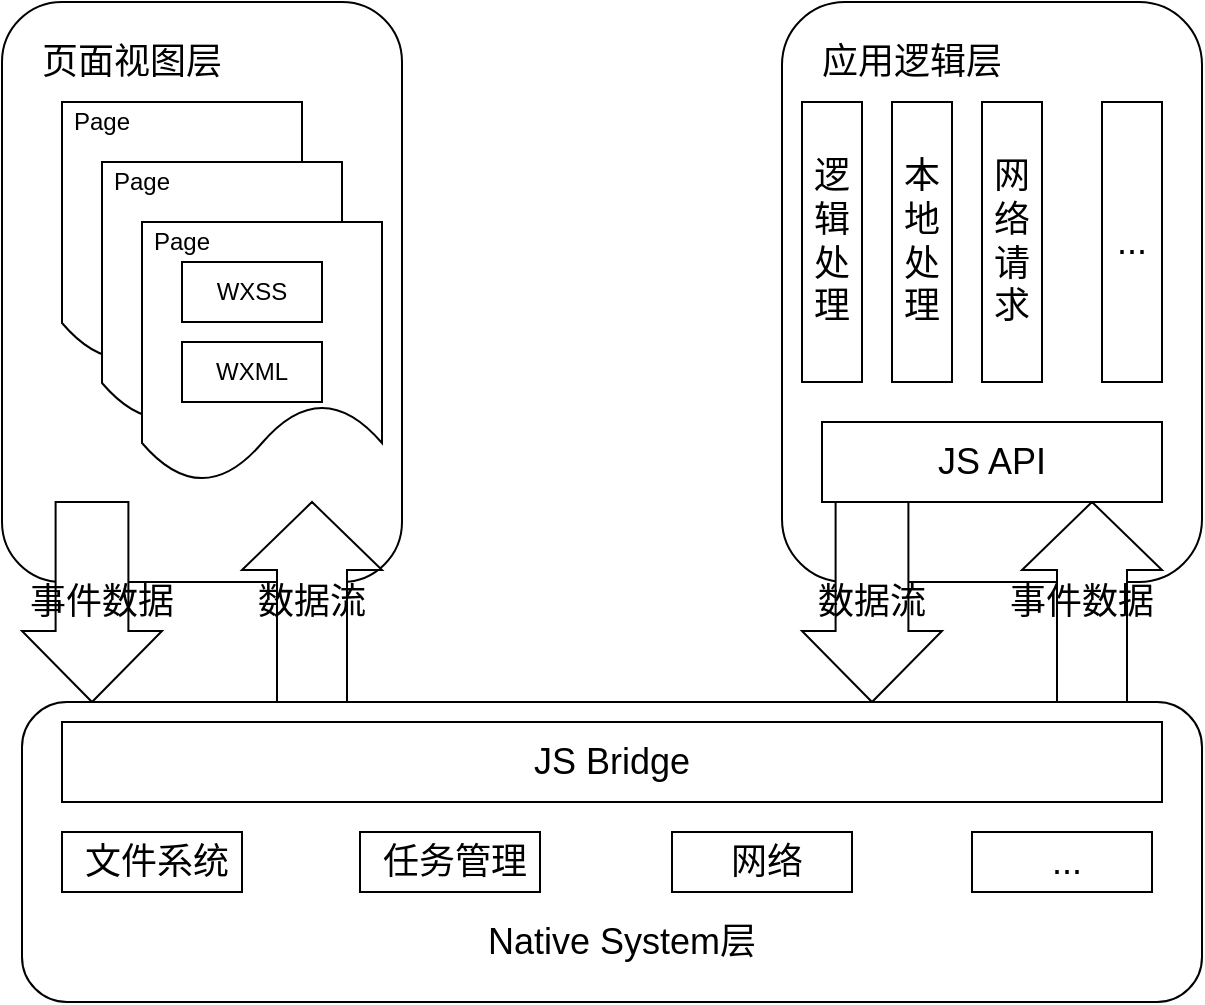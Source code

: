 <mxfile version="13.6.4" type="github">
  <diagram id="arBBFlqfjIR4IJKLDdMM" name="Page-1">
    <mxGraphModel dx="890" dy="715" grid="1" gridSize="10" guides="1" tooltips="1" connect="1" arrows="1" fold="1" page="1" pageScale="1" pageWidth="827" pageHeight="1169" math="0" shadow="0">
      <root>
        <mxCell id="0" />
        <mxCell id="1" parent="0" />
        <mxCell id="R-ma0miIVleLHsCqQN6R-13" value="" style="rounded=1;whiteSpace=wrap;html=1;" vertex="1" parent="1">
          <mxGeometry x="140" y="30" width="200" height="290" as="geometry" />
        </mxCell>
        <mxCell id="R-ma0miIVleLHsCqQN6R-3" value="" style="shape=document;whiteSpace=wrap;html=1;boundedLbl=1;" vertex="1" parent="1">
          <mxGeometry x="170" y="80" width="120" height="130" as="geometry" />
        </mxCell>
        <mxCell id="R-ma0miIVleLHsCqQN6R-2" value="Page" style="text;html=1;strokeColor=none;fillColor=none;align=center;verticalAlign=middle;whiteSpace=wrap;rounded=0;" vertex="1" parent="1">
          <mxGeometry x="170" y="80" width="40" height="20" as="geometry" />
        </mxCell>
        <mxCell id="R-ma0miIVleLHsCqQN6R-4" value="" style="shape=document;whiteSpace=wrap;html=1;boundedLbl=1;" vertex="1" parent="1">
          <mxGeometry x="190" y="110" width="120" height="130" as="geometry" />
        </mxCell>
        <mxCell id="R-ma0miIVleLHsCqQN6R-5" value="Page" style="text;html=1;strokeColor=none;fillColor=none;align=center;verticalAlign=middle;whiteSpace=wrap;rounded=0;" vertex="1" parent="1">
          <mxGeometry x="190" y="110" width="40" height="20" as="geometry" />
        </mxCell>
        <mxCell id="R-ma0miIVleLHsCqQN6R-8" value="" style="shape=document;whiteSpace=wrap;html=1;boundedLbl=1;" vertex="1" parent="1">
          <mxGeometry x="210" y="140" width="120" height="130" as="geometry" />
        </mxCell>
        <mxCell id="R-ma0miIVleLHsCqQN6R-9" value="Page" style="text;html=1;strokeColor=none;fillColor=none;align=center;verticalAlign=middle;whiteSpace=wrap;rounded=0;" vertex="1" parent="1">
          <mxGeometry x="210" y="140" width="40" height="20" as="geometry" />
        </mxCell>
        <mxCell id="R-ma0miIVleLHsCqQN6R-11" value="WXSS" style="rounded=0;whiteSpace=wrap;html=1;" vertex="1" parent="1">
          <mxGeometry x="230" y="160" width="70" height="30" as="geometry" />
        </mxCell>
        <mxCell id="R-ma0miIVleLHsCqQN6R-12" value="WXML" style="rounded=0;whiteSpace=wrap;html=1;" vertex="1" parent="1">
          <mxGeometry x="230" y="200" width="70" height="30" as="geometry" />
        </mxCell>
        <mxCell id="R-ma0miIVleLHsCqQN6R-14" value="&lt;font style=&quot;font-size: 18px&quot;&gt;页面视图层&lt;/font&gt;" style="text;html=1;strokeColor=none;fillColor=none;align=center;verticalAlign=middle;whiteSpace=wrap;rounded=0;" vertex="1" parent="1">
          <mxGeometry x="150" y="40" width="110" height="40" as="geometry" />
        </mxCell>
        <mxCell id="R-ma0miIVleLHsCqQN6R-16" style="edgeStyle=orthogonalEdgeStyle;rounded=0;orthogonalLoop=1;jettySize=auto;html=1;exitX=0.5;exitY=1;exitDx=0;exitDy=0;" edge="1" parent="1">
          <mxGeometry relative="1" as="geometry">
            <mxPoint x="240" y="260" as="sourcePoint" />
            <mxPoint x="240" y="260" as="targetPoint" />
          </mxGeometry>
        </mxCell>
        <mxCell id="R-ma0miIVleLHsCqQN6R-17" value="" style="rounded=1;whiteSpace=wrap;html=1;" vertex="1" parent="1">
          <mxGeometry x="530" y="30" width="210" height="290" as="geometry" />
        </mxCell>
        <mxCell id="R-ma0miIVleLHsCqQN6R-26" value="&lt;font style=&quot;font-size: 18px&quot;&gt;应用逻辑层&lt;/font&gt;" style="text;html=1;strokeColor=none;fillColor=none;align=center;verticalAlign=middle;whiteSpace=wrap;rounded=0;" vertex="1" parent="1">
          <mxGeometry x="540" y="40" width="110" height="40" as="geometry" />
        </mxCell>
        <mxCell id="R-ma0miIVleLHsCqQN6R-27" style="edgeStyle=orthogonalEdgeStyle;rounded=0;orthogonalLoop=1;jettySize=auto;html=1;exitX=0.5;exitY=1;exitDx=0;exitDy=0;" edge="1" parent="1" source="R-ma0miIVleLHsCqQN6R-17" target="R-ma0miIVleLHsCqQN6R-17">
          <mxGeometry relative="1" as="geometry" />
        </mxCell>
        <mxCell id="R-ma0miIVleLHsCqQN6R-28" value="&lt;font style=&quot;font-size: 18px&quot;&gt;逻辑处理&lt;/font&gt;" style="rounded=0;whiteSpace=wrap;html=1;" vertex="1" parent="1">
          <mxGeometry x="540" y="80" width="30" height="140" as="geometry" />
        </mxCell>
        <mxCell id="R-ma0miIVleLHsCqQN6R-39" value="" style="shape=singleArrow;direction=south;whiteSpace=wrap;html=1;arrowWidth=0.52;arrowSize=0.355;" vertex="1" parent="1">
          <mxGeometry x="150" y="280" width="70" height="100" as="geometry" />
        </mxCell>
        <mxCell id="R-ma0miIVleLHsCqQN6R-43" value="&lt;font style=&quot;font-size: 18px&quot;&gt;事件数据&lt;/font&gt;" style="text;html=1;strokeColor=none;fillColor=none;align=center;verticalAlign=middle;whiteSpace=wrap;rounded=0;" vertex="1" parent="1">
          <mxGeometry x="150" y="320" width="80" height="20" as="geometry" />
        </mxCell>
        <mxCell id="R-ma0miIVleLHsCqQN6R-45" style="edgeStyle=orthogonalEdgeStyle;rounded=0;orthogonalLoop=1;jettySize=auto;html=1;exitX=0.5;exitY=1;exitDx=0;exitDy=0;" edge="1" parent="1" source="R-ma0miIVleLHsCqQN6R-43" target="R-ma0miIVleLHsCqQN6R-43">
          <mxGeometry relative="1" as="geometry" />
        </mxCell>
        <mxCell id="R-ma0miIVleLHsCqQN6R-48" value="" style="shape=singleArrow;direction=south;whiteSpace=wrap;html=1;arrowWidth=0.52;arrowSize=0.355;" vertex="1" parent="1">
          <mxGeometry x="540" y="280" width="70" height="100" as="geometry" />
        </mxCell>
        <mxCell id="R-ma0miIVleLHsCqQN6R-49" value="" style="shape=singleArrow;direction=north;whiteSpace=wrap;html=1;arrowWidth=0.5;arrowSize=0.34;" vertex="1" parent="1">
          <mxGeometry x="260" y="280" width="70" height="100" as="geometry" />
        </mxCell>
        <mxCell id="R-ma0miIVleLHsCqQN6R-50" value="&lt;font size=&quot;4&quot;&gt;数据流&lt;/font&gt;" style="text;html=1;strokeColor=none;fillColor=none;align=center;verticalAlign=middle;whiteSpace=wrap;rounded=0;" vertex="1" parent="1">
          <mxGeometry x="255" y="320" width="80" height="20" as="geometry" />
        </mxCell>
        <mxCell id="R-ma0miIVleLHsCqQN6R-51" value="&lt;font size=&quot;4&quot;&gt;数据流&lt;/font&gt;" style="text;html=1;strokeColor=none;fillColor=none;align=center;verticalAlign=middle;whiteSpace=wrap;rounded=0;" vertex="1" parent="1">
          <mxGeometry x="535" y="320" width="80" height="20" as="geometry" />
        </mxCell>
        <mxCell id="R-ma0miIVleLHsCqQN6R-53" value="" style="shape=singleArrow;direction=north;whiteSpace=wrap;html=1;arrowWidth=0.5;arrowSize=0.34;" vertex="1" parent="1">
          <mxGeometry x="650" y="280" width="70" height="100" as="geometry" />
        </mxCell>
        <mxCell id="R-ma0miIVleLHsCqQN6R-52" value="&lt;font style=&quot;font-size: 18px&quot;&gt;事件数据&lt;/font&gt;" style="text;html=1;strokeColor=none;fillColor=none;align=center;verticalAlign=middle;whiteSpace=wrap;rounded=0;" vertex="1" parent="1">
          <mxGeometry x="640" y="320" width="80" height="20" as="geometry" />
        </mxCell>
        <mxCell id="R-ma0miIVleLHsCqQN6R-54" value="&lt;font size=&quot;4&quot;&gt;本地处理&lt;/font&gt;" style="rounded=0;whiteSpace=wrap;html=1;" vertex="1" parent="1">
          <mxGeometry x="585" y="80" width="30" height="140" as="geometry" />
        </mxCell>
        <mxCell id="R-ma0miIVleLHsCqQN6R-55" value="&lt;font style=&quot;font-size: 18px&quot;&gt;JS API&lt;/font&gt;" style="rounded=0;whiteSpace=wrap;html=1;" vertex="1" parent="1">
          <mxGeometry x="550" y="240" width="170" height="40" as="geometry" />
        </mxCell>
        <mxCell id="R-ma0miIVleLHsCqQN6R-56" value="&lt;font size=&quot;4&quot;&gt;网络请求&lt;/font&gt;" style="rounded=0;whiteSpace=wrap;html=1;" vertex="1" parent="1">
          <mxGeometry x="630" y="80" width="30" height="140" as="geometry" />
        </mxCell>
        <mxCell id="R-ma0miIVleLHsCqQN6R-57" value="&lt;font size=&quot;4&quot;&gt;...&lt;/font&gt;" style="rounded=0;whiteSpace=wrap;html=1;" vertex="1" parent="1">
          <mxGeometry x="690" y="80" width="30" height="140" as="geometry" />
        </mxCell>
        <mxCell id="R-ma0miIVleLHsCqQN6R-58" value="" style="rounded=1;whiteSpace=wrap;html=1;" vertex="1" parent="1">
          <mxGeometry x="150" y="380" width="590" height="150" as="geometry" />
        </mxCell>
        <mxCell id="R-ma0miIVleLHsCqQN6R-59" value="&lt;font style=&quot;font-size: 18px&quot;&gt;JS Bridge&lt;/font&gt;" style="rounded=0;whiteSpace=wrap;html=1;" vertex="1" parent="1">
          <mxGeometry x="170" y="390" width="550" height="40" as="geometry" />
        </mxCell>
        <mxCell id="R-ma0miIVleLHsCqQN6R-60" value="" style="rounded=0;whiteSpace=wrap;html=1;" vertex="1" parent="1">
          <mxGeometry x="170" y="445" width="90" height="30" as="geometry" />
        </mxCell>
        <mxCell id="R-ma0miIVleLHsCqQN6R-61" value="&lt;font size=&quot;4&quot;&gt;文件系统&lt;/font&gt;" style="text;html=1;strokeColor=none;fillColor=none;align=center;verticalAlign=middle;whiteSpace=wrap;rounded=0;" vertex="1" parent="1">
          <mxGeometry x="170" y="450" width="95" height="20" as="geometry" />
        </mxCell>
        <mxCell id="R-ma0miIVleLHsCqQN6R-64" value="" style="rounded=0;whiteSpace=wrap;html=1;" vertex="1" parent="1">
          <mxGeometry x="319" y="445" width="90" height="30" as="geometry" />
        </mxCell>
        <mxCell id="R-ma0miIVleLHsCqQN6R-65" value="&lt;font size=&quot;4&quot;&gt;任务管理&lt;/font&gt;" style="text;html=1;strokeColor=none;fillColor=none;align=center;verticalAlign=middle;whiteSpace=wrap;rounded=0;" vertex="1" parent="1">
          <mxGeometry x="319" y="450" width="95" height="20" as="geometry" />
        </mxCell>
        <mxCell id="R-ma0miIVleLHsCqQN6R-66" value="" style="rounded=0;whiteSpace=wrap;html=1;" vertex="1" parent="1">
          <mxGeometry x="475" y="445" width="90" height="30" as="geometry" />
        </mxCell>
        <mxCell id="R-ma0miIVleLHsCqQN6R-67" value="&lt;font size=&quot;4&quot;&gt;网络&lt;/font&gt;" style="text;html=1;strokeColor=none;fillColor=none;align=center;verticalAlign=middle;whiteSpace=wrap;rounded=0;" vertex="1" parent="1">
          <mxGeometry x="475" y="450" width="95" height="20" as="geometry" />
        </mxCell>
        <mxCell id="R-ma0miIVleLHsCqQN6R-68" value="" style="rounded=0;whiteSpace=wrap;html=1;" vertex="1" parent="1">
          <mxGeometry x="625" y="445" width="90" height="30" as="geometry" />
        </mxCell>
        <mxCell id="R-ma0miIVleLHsCqQN6R-69" value="&lt;font size=&quot;4&quot;&gt;...&lt;/font&gt;" style="text;html=1;strokeColor=none;fillColor=none;align=center;verticalAlign=middle;whiteSpace=wrap;rounded=0;" vertex="1" parent="1">
          <mxGeometry x="625" y="450" width="95" height="20" as="geometry" />
        </mxCell>
        <mxCell id="R-ma0miIVleLHsCqQN6R-70" value="&lt;font style=&quot;font-size: 18px&quot;&gt;Native System层&lt;/font&gt;" style="text;html=1;strokeColor=none;fillColor=none;align=center;verticalAlign=middle;whiteSpace=wrap;rounded=0;" vertex="1" parent="1">
          <mxGeometry x="335" y="480" width="230" height="40" as="geometry" />
        </mxCell>
      </root>
    </mxGraphModel>
  </diagram>
</mxfile>
